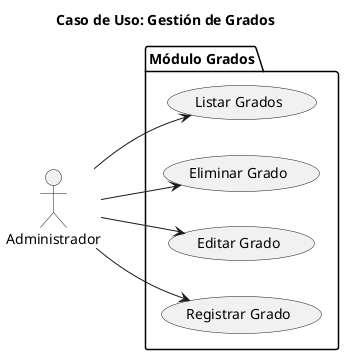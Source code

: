 @startuml
left to right direction
actor Administrador

package "Módulo Grados" {
    usecase "Listar Grados" as UC1
    usecase "Eliminar Grado" as UC2
    usecase "Editar Grado" as UC3
    usecase "Registrar Grado" as UC4
}

Administrador --> UC1
Administrador --> UC2
Administrador --> UC3
Administrador --> UC4

title Caso de Uso: Gestión de Grados
@enduml
